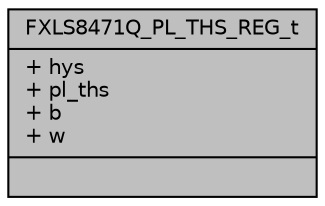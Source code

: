digraph "FXLS8471Q_PL_THS_REG_t"
{
  edge [fontname="Helvetica",fontsize="10",labelfontname="Helvetica",labelfontsize="10"];
  node [fontname="Helvetica",fontsize="10",shape=record];
  Node1 [label="{FXLS8471Q_PL_THS_REG_t\n|+ hys\l+ pl_ths\l+ b\l+ w\l|}",height=0.2,width=0.4,color="black", fillcolor="grey75", style="filled", fontcolor="black"];
}
